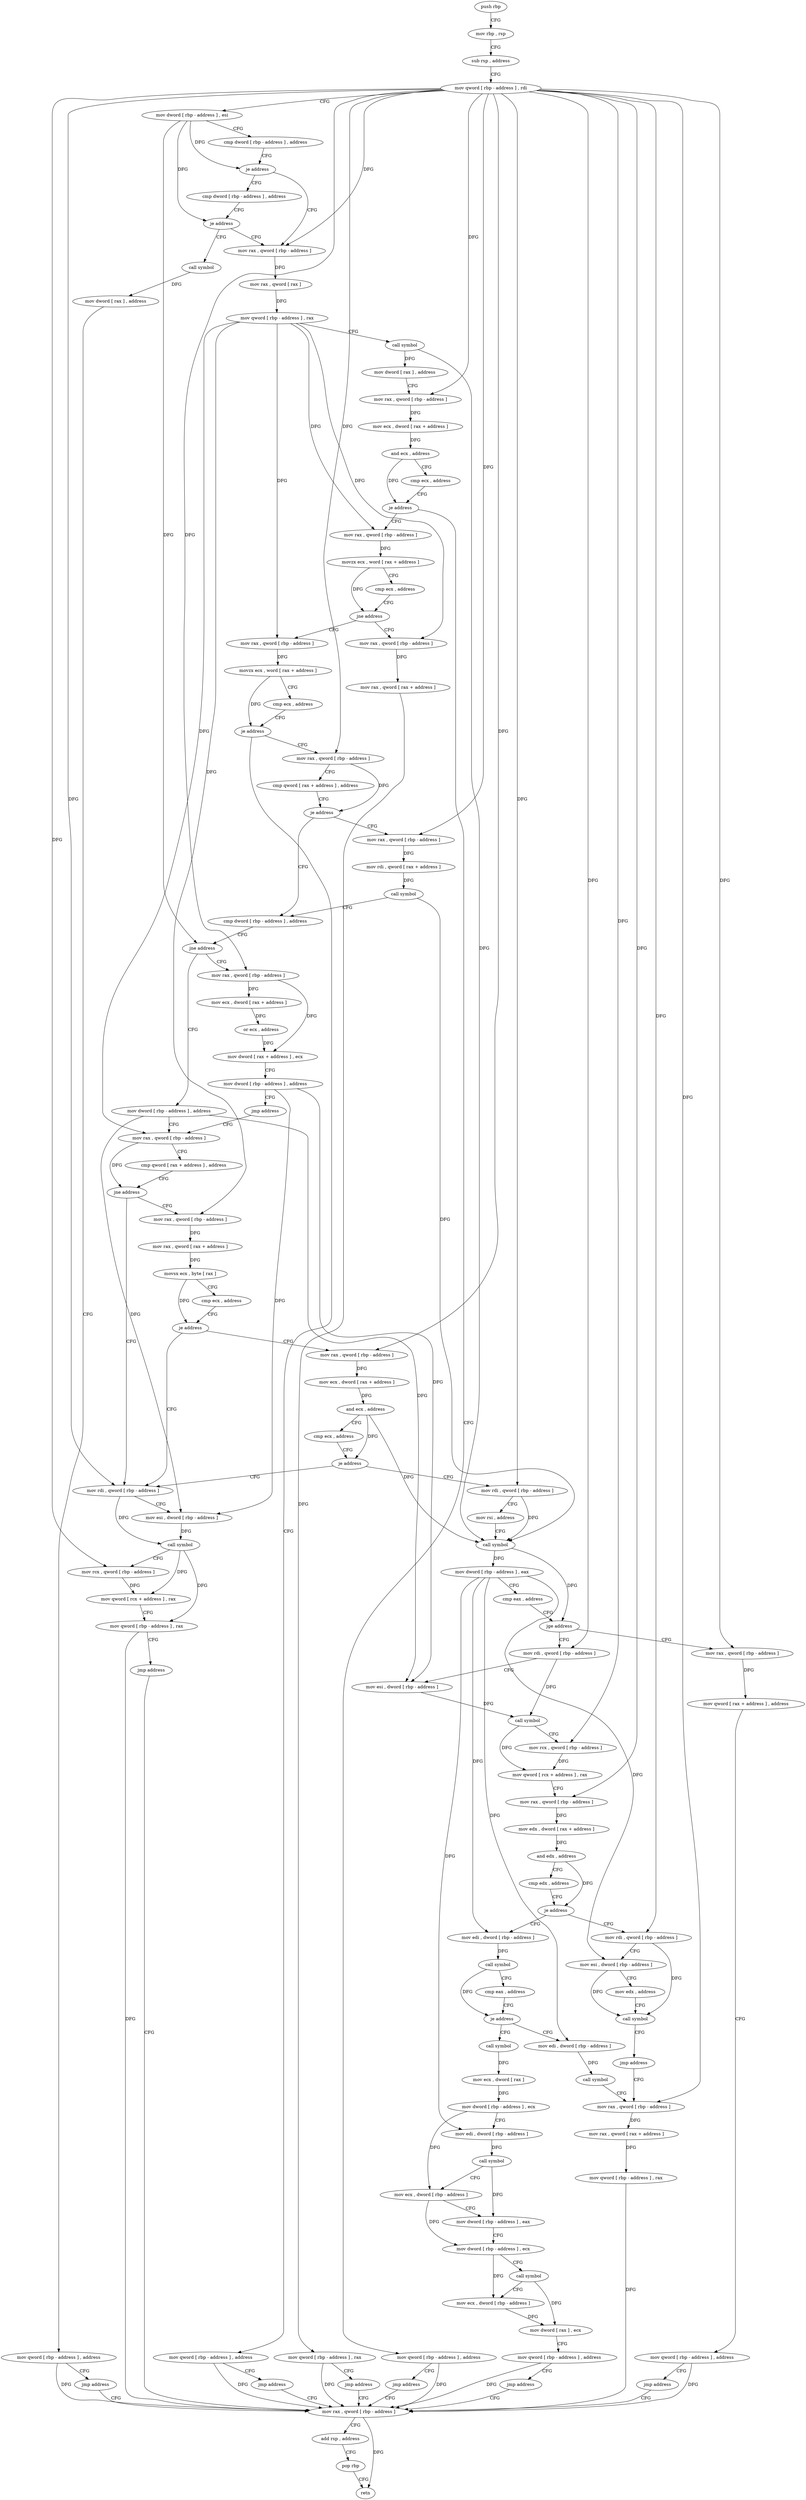 digraph "func" {
"4223920" [label = "push rbp" ]
"4223921" [label = "mov rbp , rsp" ]
"4223924" [label = "sub rsp , address" ]
"4223928" [label = "mov qword [ rbp - address ] , rdi" ]
"4223932" [label = "mov dword [ rbp - address ] , esi" ]
"4223935" [label = "cmp dword [ rbp - address ] , address" ]
"4223939" [label = "je address" ]
"4223982" [label = "mov rax , qword [ rbp - address ]" ]
"4223945" [label = "cmp dword [ rbp - address ] , address" ]
"4223986" [label = "mov rax , qword [ rax ]" ]
"4223989" [label = "mov qword [ rbp - address ] , rax" ]
"4223993" [label = "call symbol" ]
"4223998" [label = "mov dword [ rax ] , address" ]
"4224004" [label = "mov rax , qword [ rbp - address ]" ]
"4224008" [label = "mov ecx , dword [ rax + address ]" ]
"4224011" [label = "and ecx , address" ]
"4224017" [label = "cmp ecx , address" ]
"4224020" [label = "je address" ]
"4224039" [label = "mov rax , qword [ rbp - address ]" ]
"4224026" [label = "mov qword [ rbp - address ] , address" ]
"4223952" [label = "je address" ]
"4223958" [label = "call symbol" ]
"4224043" [label = "movzx ecx , word [ rax + address ]" ]
"4224047" [label = "cmp ecx , address" ]
"4224050" [label = "jne address" ]
"4224073" [label = "mov rax , qword [ rbp - address ]" ]
"4224056" [label = "mov rax , qword [ rbp - address ]" ]
"4224034" [label = "jmp address" ]
"4224469" [label = "mov rax , qword [ rbp - address ]" ]
"4223963" [label = "mov dword [ rax ] , address" ]
"4223969" [label = "mov qword [ rbp - address ] , address" ]
"4223977" [label = "jmp address" ]
"4224077" [label = "movzx ecx , word [ rax + address ]" ]
"4224081" [label = "cmp ecx , address" ]
"4224084" [label = "je address" ]
"4224103" [label = "mov rax , qword [ rbp - address ]" ]
"4224090" [label = "mov qword [ rbp - address ] , address" ]
"4224060" [label = "mov rax , qword [ rax + address ]" ]
"4224064" [label = "mov qword [ rbp - address ] , rax" ]
"4224068" [label = "jmp address" ]
"4224473" [label = "add rsp , address" ]
"4224477" [label = "pop rbp" ]
"4224478" [label = "retn" ]
"4224107" [label = "cmp qword [ rax + address ] , address" ]
"4224112" [label = "je address" ]
"4224131" [label = "cmp dword [ rbp - address ] , address" ]
"4224118" [label = "mov rax , qword [ rbp - address ]" ]
"4224098" [label = "jmp address" ]
"4224138" [label = "jne address" ]
"4224172" [label = "mov dword [ rbp - address ] , address" ]
"4224144" [label = "mov rax , qword [ rbp - address ]" ]
"4224122" [label = "mov rdi , qword [ rax + address ]" ]
"4224126" [label = "call symbol" ]
"4224179" [label = "mov rax , qword [ rbp - address ]" ]
"4224148" [label = "mov ecx , dword [ rax + address ]" ]
"4224151" [label = "or ecx , address" ]
"4224157" [label = "mov dword [ rax + address ] , ecx" ]
"4224160" [label = "mov dword [ rbp - address ] , address" ]
"4224167" [label = "jmp address" ]
"4224233" [label = "mov rdi , qword [ rbp - address ]" ]
"4224237" [label = "mov esi , dword [ rbp - address ]" ]
"4224240" [label = "call symbol" ]
"4224245" [label = "mov rcx , qword [ rbp - address ]" ]
"4224249" [label = "mov qword [ rcx + address ] , rax" ]
"4224253" [label = "mov qword [ rbp - address ] , rax" ]
"4224257" [label = "jmp address" ]
"4224194" [label = "mov rax , qword [ rbp - address ]" ]
"4224198" [label = "mov rax , qword [ rax + address ]" ]
"4224202" [label = "movsx ecx , byte [ rax ]" ]
"4224205" [label = "cmp ecx , address" ]
"4224208" [label = "je address" ]
"4224214" [label = "mov rax , qword [ rbp - address ]" ]
"4224183" [label = "cmp qword [ rax + address ] , address" ]
"4224188" [label = "jne address" ]
"4224218" [label = "mov ecx , dword [ rax + address ]" ]
"4224221" [label = "and ecx , address" ]
"4224224" [label = "cmp ecx , address" ]
"4224227" [label = "je address" ]
"4224262" [label = "mov rdi , qword [ rbp - address ]" ]
"4224266" [label = "mov rsi , address" ]
"4224276" [label = "call symbol" ]
"4224281" [label = "mov dword [ rbp - address ] , eax" ]
"4224284" [label = "cmp eax , address" ]
"4224287" [label = "jge address" ]
"4224318" [label = "mov rdi , qword [ rbp - address ]" ]
"4224293" [label = "mov rax , qword [ rbp - address ]" ]
"4224322" [label = "mov esi , dword [ rbp - address ]" ]
"4224325" [label = "call symbol" ]
"4224330" [label = "mov rcx , qword [ rbp - address ]" ]
"4224334" [label = "mov qword [ rcx + address ] , rax" ]
"4224338" [label = "mov rax , qword [ rbp - address ]" ]
"4224342" [label = "mov edx , dword [ rax + address ]" ]
"4224345" [label = "and edx , address" ]
"4224351" [label = "cmp edx , address" ]
"4224354" [label = "je address" ]
"4224382" [label = "mov edi , dword [ rbp - address ]" ]
"4224360" [label = "mov rdi , qword [ rbp - address ]" ]
"4224297" [label = "mov qword [ rax + address ] , address" ]
"4224305" [label = "mov qword [ rbp - address ] , address" ]
"4224313" [label = "jmp address" ]
"4224385" [label = "call symbol" ]
"4224390" [label = "cmp eax , address" ]
"4224393" [label = "je address" ]
"4224449" [label = "mov edi , dword [ rbp - address ]" ]
"4224399" [label = "call symbol" ]
"4224364" [label = "mov esi , dword [ rbp - address ]" ]
"4224367" [label = "mov edx , address" ]
"4224372" [label = "call symbol" ]
"4224377" [label = "jmp address" ]
"4224457" [label = "mov rax , qword [ rbp - address ]" ]
"4224452" [label = "call symbol" ]
"4224404" [label = "mov ecx , dword [ rax ]" ]
"4224406" [label = "mov dword [ rbp - address ] , ecx" ]
"4224409" [label = "mov edi , dword [ rbp - address ]" ]
"4224412" [label = "call symbol" ]
"4224417" [label = "mov ecx , dword [ rbp - address ]" ]
"4224420" [label = "mov dword [ rbp - address ] , eax" ]
"4224423" [label = "mov dword [ rbp - address ] , ecx" ]
"4224426" [label = "call symbol" ]
"4224431" [label = "mov ecx , dword [ rbp - address ]" ]
"4224434" [label = "mov dword [ rax ] , ecx" ]
"4224436" [label = "mov qword [ rbp - address ] , address" ]
"4224444" [label = "jmp address" ]
"4224461" [label = "mov rax , qword [ rax + address ]" ]
"4224465" [label = "mov qword [ rbp - address ] , rax" ]
"4223920" -> "4223921" [ label = "CFG" ]
"4223921" -> "4223924" [ label = "CFG" ]
"4223924" -> "4223928" [ label = "CFG" ]
"4223928" -> "4223932" [ label = "CFG" ]
"4223928" -> "4223982" [ label = "DFG" ]
"4223928" -> "4224004" [ label = "DFG" ]
"4223928" -> "4224103" [ label = "DFG" ]
"4223928" -> "4224118" [ label = "DFG" ]
"4223928" -> "4224144" [ label = "DFG" ]
"4223928" -> "4224233" [ label = "DFG" ]
"4223928" -> "4224245" [ label = "DFG" ]
"4223928" -> "4224214" [ label = "DFG" ]
"4223928" -> "4224262" [ label = "DFG" ]
"4223928" -> "4224318" [ label = "DFG" ]
"4223928" -> "4224330" [ label = "DFG" ]
"4223928" -> "4224338" [ label = "DFG" ]
"4223928" -> "4224293" [ label = "DFG" ]
"4223928" -> "4224360" [ label = "DFG" ]
"4223928" -> "4224457" [ label = "DFG" ]
"4223932" -> "4223935" [ label = "CFG" ]
"4223932" -> "4223939" [ label = "DFG" ]
"4223932" -> "4223952" [ label = "DFG" ]
"4223932" -> "4224138" [ label = "DFG" ]
"4223935" -> "4223939" [ label = "CFG" ]
"4223939" -> "4223982" [ label = "CFG" ]
"4223939" -> "4223945" [ label = "CFG" ]
"4223982" -> "4223986" [ label = "DFG" ]
"4223945" -> "4223952" [ label = "CFG" ]
"4223986" -> "4223989" [ label = "DFG" ]
"4223989" -> "4223993" [ label = "CFG" ]
"4223989" -> "4224039" [ label = "DFG" ]
"4223989" -> "4224073" [ label = "DFG" ]
"4223989" -> "4224056" [ label = "DFG" ]
"4223989" -> "4224179" [ label = "DFG" ]
"4223989" -> "4224194" [ label = "DFG" ]
"4223993" -> "4223998" [ label = "DFG" ]
"4223993" -> "4224276" [ label = "DFG" ]
"4223998" -> "4224004" [ label = "CFG" ]
"4224004" -> "4224008" [ label = "DFG" ]
"4224008" -> "4224011" [ label = "DFG" ]
"4224011" -> "4224017" [ label = "CFG" ]
"4224011" -> "4224020" [ label = "DFG" ]
"4224017" -> "4224020" [ label = "CFG" ]
"4224020" -> "4224039" [ label = "CFG" ]
"4224020" -> "4224026" [ label = "CFG" ]
"4224039" -> "4224043" [ label = "DFG" ]
"4224026" -> "4224034" [ label = "CFG" ]
"4224026" -> "4224469" [ label = "DFG" ]
"4223952" -> "4223982" [ label = "CFG" ]
"4223952" -> "4223958" [ label = "CFG" ]
"4223958" -> "4223963" [ label = "DFG" ]
"4224043" -> "4224047" [ label = "CFG" ]
"4224043" -> "4224050" [ label = "DFG" ]
"4224047" -> "4224050" [ label = "CFG" ]
"4224050" -> "4224073" [ label = "CFG" ]
"4224050" -> "4224056" [ label = "CFG" ]
"4224073" -> "4224077" [ label = "DFG" ]
"4224056" -> "4224060" [ label = "DFG" ]
"4224034" -> "4224469" [ label = "CFG" ]
"4224469" -> "4224473" [ label = "CFG" ]
"4224469" -> "4224478" [ label = "DFG" ]
"4223963" -> "4223969" [ label = "CFG" ]
"4223969" -> "4223977" [ label = "CFG" ]
"4223969" -> "4224469" [ label = "DFG" ]
"4223977" -> "4224469" [ label = "CFG" ]
"4224077" -> "4224081" [ label = "CFG" ]
"4224077" -> "4224084" [ label = "DFG" ]
"4224081" -> "4224084" [ label = "CFG" ]
"4224084" -> "4224103" [ label = "CFG" ]
"4224084" -> "4224090" [ label = "CFG" ]
"4224103" -> "4224107" [ label = "CFG" ]
"4224103" -> "4224112" [ label = "DFG" ]
"4224090" -> "4224098" [ label = "CFG" ]
"4224090" -> "4224469" [ label = "DFG" ]
"4224060" -> "4224064" [ label = "DFG" ]
"4224064" -> "4224068" [ label = "CFG" ]
"4224064" -> "4224469" [ label = "DFG" ]
"4224068" -> "4224469" [ label = "CFG" ]
"4224473" -> "4224477" [ label = "CFG" ]
"4224477" -> "4224478" [ label = "CFG" ]
"4224107" -> "4224112" [ label = "CFG" ]
"4224112" -> "4224131" [ label = "CFG" ]
"4224112" -> "4224118" [ label = "CFG" ]
"4224131" -> "4224138" [ label = "CFG" ]
"4224118" -> "4224122" [ label = "DFG" ]
"4224098" -> "4224469" [ label = "CFG" ]
"4224138" -> "4224172" [ label = "CFG" ]
"4224138" -> "4224144" [ label = "CFG" ]
"4224172" -> "4224179" [ label = "CFG" ]
"4224172" -> "4224237" [ label = "DFG" ]
"4224172" -> "4224322" [ label = "DFG" ]
"4224144" -> "4224148" [ label = "DFG" ]
"4224144" -> "4224157" [ label = "DFG" ]
"4224122" -> "4224126" [ label = "DFG" ]
"4224126" -> "4224131" [ label = "CFG" ]
"4224126" -> "4224276" [ label = "DFG" ]
"4224179" -> "4224183" [ label = "CFG" ]
"4224179" -> "4224188" [ label = "DFG" ]
"4224148" -> "4224151" [ label = "DFG" ]
"4224151" -> "4224157" [ label = "DFG" ]
"4224157" -> "4224160" [ label = "CFG" ]
"4224160" -> "4224167" [ label = "CFG" ]
"4224160" -> "4224237" [ label = "DFG" ]
"4224160" -> "4224322" [ label = "DFG" ]
"4224167" -> "4224179" [ label = "CFG" ]
"4224233" -> "4224237" [ label = "CFG" ]
"4224233" -> "4224240" [ label = "DFG" ]
"4224237" -> "4224240" [ label = "DFG" ]
"4224240" -> "4224245" [ label = "CFG" ]
"4224240" -> "4224249" [ label = "DFG" ]
"4224240" -> "4224253" [ label = "DFG" ]
"4224245" -> "4224249" [ label = "DFG" ]
"4224249" -> "4224253" [ label = "CFG" ]
"4224253" -> "4224257" [ label = "CFG" ]
"4224253" -> "4224469" [ label = "DFG" ]
"4224257" -> "4224469" [ label = "CFG" ]
"4224194" -> "4224198" [ label = "DFG" ]
"4224198" -> "4224202" [ label = "DFG" ]
"4224202" -> "4224205" [ label = "CFG" ]
"4224202" -> "4224208" [ label = "DFG" ]
"4224205" -> "4224208" [ label = "CFG" ]
"4224208" -> "4224233" [ label = "CFG" ]
"4224208" -> "4224214" [ label = "CFG" ]
"4224214" -> "4224218" [ label = "DFG" ]
"4224183" -> "4224188" [ label = "CFG" ]
"4224188" -> "4224233" [ label = "CFG" ]
"4224188" -> "4224194" [ label = "CFG" ]
"4224218" -> "4224221" [ label = "DFG" ]
"4224221" -> "4224224" [ label = "CFG" ]
"4224221" -> "4224227" [ label = "DFG" ]
"4224221" -> "4224276" [ label = "DFG" ]
"4224224" -> "4224227" [ label = "CFG" ]
"4224227" -> "4224262" [ label = "CFG" ]
"4224227" -> "4224233" [ label = "CFG" ]
"4224262" -> "4224266" [ label = "CFG" ]
"4224262" -> "4224276" [ label = "DFG" ]
"4224266" -> "4224276" [ label = "CFG" ]
"4224276" -> "4224281" [ label = "DFG" ]
"4224276" -> "4224287" [ label = "DFG" ]
"4224281" -> "4224284" [ label = "CFG" ]
"4224281" -> "4224382" [ label = "DFG" ]
"4224281" -> "4224364" [ label = "DFG" ]
"4224281" -> "4224449" [ label = "DFG" ]
"4224281" -> "4224409" [ label = "DFG" ]
"4224284" -> "4224287" [ label = "CFG" ]
"4224287" -> "4224318" [ label = "CFG" ]
"4224287" -> "4224293" [ label = "CFG" ]
"4224318" -> "4224322" [ label = "CFG" ]
"4224318" -> "4224325" [ label = "DFG" ]
"4224293" -> "4224297" [ label = "DFG" ]
"4224322" -> "4224325" [ label = "DFG" ]
"4224325" -> "4224330" [ label = "CFG" ]
"4224325" -> "4224334" [ label = "DFG" ]
"4224330" -> "4224334" [ label = "DFG" ]
"4224334" -> "4224338" [ label = "CFG" ]
"4224338" -> "4224342" [ label = "DFG" ]
"4224342" -> "4224345" [ label = "DFG" ]
"4224345" -> "4224351" [ label = "CFG" ]
"4224345" -> "4224354" [ label = "DFG" ]
"4224351" -> "4224354" [ label = "CFG" ]
"4224354" -> "4224382" [ label = "CFG" ]
"4224354" -> "4224360" [ label = "CFG" ]
"4224382" -> "4224385" [ label = "DFG" ]
"4224360" -> "4224364" [ label = "CFG" ]
"4224360" -> "4224372" [ label = "DFG" ]
"4224297" -> "4224305" [ label = "CFG" ]
"4224305" -> "4224313" [ label = "CFG" ]
"4224305" -> "4224469" [ label = "DFG" ]
"4224313" -> "4224469" [ label = "CFG" ]
"4224385" -> "4224390" [ label = "CFG" ]
"4224385" -> "4224393" [ label = "DFG" ]
"4224390" -> "4224393" [ label = "CFG" ]
"4224393" -> "4224449" [ label = "CFG" ]
"4224393" -> "4224399" [ label = "CFG" ]
"4224449" -> "4224452" [ label = "DFG" ]
"4224399" -> "4224404" [ label = "DFG" ]
"4224364" -> "4224367" [ label = "CFG" ]
"4224364" -> "4224372" [ label = "DFG" ]
"4224367" -> "4224372" [ label = "CFG" ]
"4224372" -> "4224377" [ label = "CFG" ]
"4224377" -> "4224457" [ label = "CFG" ]
"4224457" -> "4224461" [ label = "DFG" ]
"4224452" -> "4224457" [ label = "CFG" ]
"4224404" -> "4224406" [ label = "DFG" ]
"4224406" -> "4224409" [ label = "CFG" ]
"4224406" -> "4224417" [ label = "DFG" ]
"4224409" -> "4224412" [ label = "DFG" ]
"4224412" -> "4224417" [ label = "CFG" ]
"4224412" -> "4224420" [ label = "DFG" ]
"4224417" -> "4224420" [ label = "CFG" ]
"4224417" -> "4224423" [ label = "DFG" ]
"4224420" -> "4224423" [ label = "CFG" ]
"4224423" -> "4224426" [ label = "CFG" ]
"4224423" -> "4224431" [ label = "DFG" ]
"4224426" -> "4224431" [ label = "CFG" ]
"4224426" -> "4224434" [ label = "DFG" ]
"4224431" -> "4224434" [ label = "DFG" ]
"4224434" -> "4224436" [ label = "CFG" ]
"4224436" -> "4224444" [ label = "CFG" ]
"4224436" -> "4224469" [ label = "DFG" ]
"4224444" -> "4224469" [ label = "CFG" ]
"4224461" -> "4224465" [ label = "DFG" ]
"4224465" -> "4224469" [ label = "DFG" ]
}
